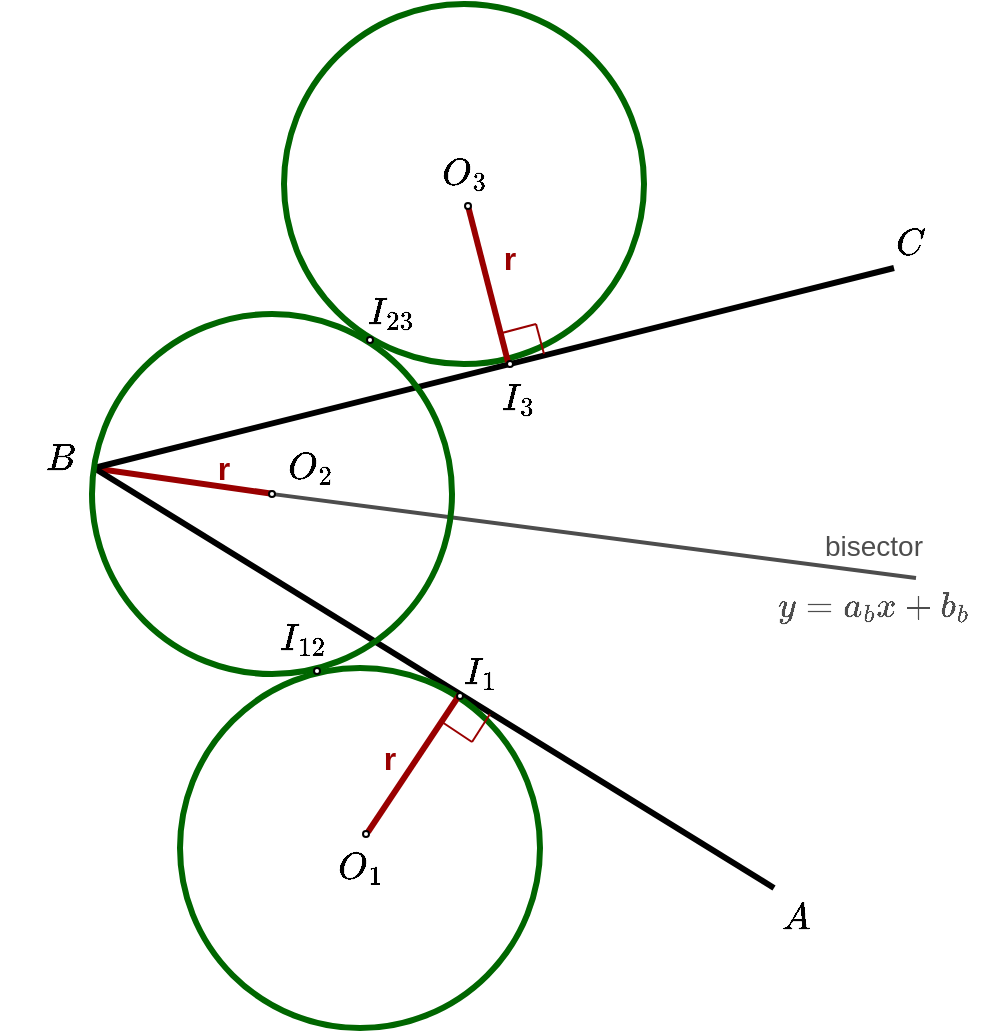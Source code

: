 <mxfile version="21.5.1" type="device">
  <diagram name="Page-1" id="8bPiSh8fG2Vt7bUStwU7">
    <mxGraphModel dx="1434" dy="822" grid="1" gridSize="10" guides="1" tooltips="1" connect="1" arrows="1" fold="1" page="1" pageScale="1" pageWidth="850" pageHeight="1100" math="1" shadow="0">
      <root>
        <mxCell id="0" />
        <mxCell id="1" parent="0" />
        <mxCell id="FTeJ3BNqMcMZCD3cep9n-8" value="" style="endArrow=none;html=1;rounded=0;strokeWidth=2;strokeColor=#4D4D4D;" parent="1" source="FTeJ3BNqMcMZCD3cep9n-7" edge="1">
          <mxGeometry width="50" height="50" relative="1" as="geometry">
            <mxPoint x="210" y="301" as="sourcePoint" />
            <mxPoint x="621" y="355" as="targetPoint" />
          </mxGeometry>
        </mxCell>
        <mxCell id="FTeJ3BNqMcMZCD3cep9n-9" value="" style="endArrow=none;html=1;rounded=0;strokeWidth=3;strokeColor=#990000;" parent="1" edge="1">
          <mxGeometry width="50" height="50" relative="1" as="geometry">
            <mxPoint x="209" y="300" as="sourcePoint" />
            <mxPoint x="300" y="313" as="targetPoint" />
          </mxGeometry>
        </mxCell>
        <mxCell id="FTeJ3BNqMcMZCD3cep9n-2" value="" style="endArrow=none;html=1;rounded=0;strokeWidth=3;" parent="1" edge="1">
          <mxGeometry width="50" height="50" relative="1" as="geometry">
            <mxPoint x="610" y="200" as="sourcePoint" />
            <mxPoint x="210" y="300" as="targetPoint" />
          </mxGeometry>
        </mxCell>
        <mxCell id="FTeJ3BNqMcMZCD3cep9n-1" value="" style="endArrow=none;html=1;rounded=0;strokeWidth=3;" parent="1" edge="1">
          <mxGeometry width="50" height="50" relative="1" as="geometry">
            <mxPoint x="550" y="510" as="sourcePoint" />
            <mxPoint x="210" y="300" as="targetPoint" />
          </mxGeometry>
        </mxCell>
        <mxCell id="FTeJ3BNqMcMZCD3cep9n-10" value="&lt;font&gt;&lt;b&gt;r&lt;/b&gt;&lt;/font&gt;" style="text;html=1;strokeColor=none;fillColor=none;align=center;verticalAlign=middle;whiteSpace=wrap;rounded=0;fontSize=16;fontColor=#990000;" parent="1" vertex="1">
          <mxGeometry x="245" y="284.5" width="60" height="30" as="geometry" />
        </mxCell>
        <mxCell id="FTeJ3BNqMcMZCD3cep9n-15" value="&lt;font size=&quot;1&quot; color=&quot;#4d4d4d&quot;&gt;&lt;span style=&quot;font-size: 14px;&quot;&gt;bisector&lt;/span&gt;&lt;/font&gt;" style="text;html=1;strokeColor=none;fillColor=none;align=center;verticalAlign=middle;whiteSpace=wrap;rounded=0;fontSize=16;" parent="1" vertex="1">
          <mxGeometry x="560" y="322.5" width="80" height="30" as="geometry" />
        </mxCell>
        <mxCell id="FTeJ3BNqMcMZCD3cep9n-20" value="&lt;b&gt;$$A$$&lt;/b&gt;" style="text;html=1;strokeColor=none;fillColor=none;align=center;verticalAlign=middle;whiteSpace=wrap;rounded=0;fontSize=16;" parent="1" vertex="1">
          <mxGeometry x="531" y="510" width="60" height="30" as="geometry" />
        </mxCell>
        <mxCell id="FTeJ3BNqMcMZCD3cep9n-21" value="&lt;b&gt;$$B$$&lt;/b&gt;" style="text;html=1;strokeColor=none;fillColor=none;align=center;verticalAlign=middle;whiteSpace=wrap;rounded=0;fontSize=16;" parent="1" vertex="1">
          <mxGeometry x="163" y="280" width="60" height="30" as="geometry" />
        </mxCell>
        <mxCell id="FTeJ3BNqMcMZCD3cep9n-22" value="&lt;b&gt;$$C$$&lt;/b&gt;" style="text;html=1;strokeColor=none;fillColor=none;align=center;verticalAlign=middle;whiteSpace=wrap;rounded=0;fontSize=16;" parent="1" vertex="1">
          <mxGeometry x="588" y="173" width="60" height="30" as="geometry" />
        </mxCell>
        <mxCell id="FTeJ3BNqMcMZCD3cep9n-24" value="&lt;br&gt;&lt;div&gt;&lt;b&gt;$$I_1$$&lt;/b&gt;&lt;/div&gt;&lt;div&gt;&lt;b&gt;&lt;br&gt;&lt;/b&gt;&lt;/div&gt;" style="text;html=1;strokeColor=none;fillColor=none;align=center;verticalAlign=middle;whiteSpace=wrap;rounded=0;fontSize=16;" parent="1" vertex="1">
          <mxGeometry x="373" y="386.5" width="60" height="30" as="geometry" />
        </mxCell>
        <mxCell id="FTeJ3BNqMcMZCD3cep9n-25" value="&lt;br&gt;&lt;div&gt;&lt;b&gt;$$I_3$$&lt;/b&gt;&lt;/div&gt;&lt;div&gt;&lt;b&gt;&lt;br&gt;&lt;/b&gt;&lt;/div&gt;" style="text;html=1;strokeColor=none;fillColor=none;align=center;verticalAlign=middle;whiteSpace=wrap;rounded=0;fontSize=16;" parent="1" vertex="1">
          <mxGeometry x="391.5" y="249.5" width="60" height="30" as="geometry" />
        </mxCell>
        <mxCell id="laDjZDlIMR3pNl8DKsQD-1" value="" style="ellipse;whiteSpace=wrap;html=1;aspect=fixed;fillColor=none;strokeWidth=3;strokeColor=#006600;" parent="1" vertex="1">
          <mxGeometry x="253" y="400" width="180" height="180" as="geometry" />
        </mxCell>
        <mxCell id="laDjZDlIMR3pNl8DKsQD-2" value="" style="ellipse;whiteSpace=wrap;html=1;aspect=fixed;fillColor=none;strokeWidth=3;strokeColor=#006600;" parent="1" vertex="1">
          <mxGeometry x="305" y="68" width="180" height="180" as="geometry" />
        </mxCell>
        <mxCell id="FTeJ3BNqMcMZCD3cep9n-7" value="" style="ellipse;whiteSpace=wrap;html=1;aspect=fixed;" parent="1" vertex="1">
          <mxGeometry x="297.5" y="311.5" width="3" height="3" as="geometry" />
        </mxCell>
        <mxCell id="FTeJ3BNqMcMZCD3cep9n-3" value="" style="ellipse;whiteSpace=wrap;html=1;aspect=fixed;fillColor=none;strokeWidth=3;strokeColor=#006600;" parent="1" vertex="1">
          <mxGeometry x="209" y="223" width="180" height="180" as="geometry" />
        </mxCell>
        <mxCell id="laDjZDlIMR3pNl8DKsQD-4" value="" style="endArrow=none;html=1;rounded=0;strokeWidth=3;strokeColor=#990000;" parent="1" edge="1">
          <mxGeometry width="50" height="50" relative="1" as="geometry">
            <mxPoint x="393" y="413" as="sourcePoint" />
            <mxPoint x="347" y="482" as="targetPoint" />
          </mxGeometry>
        </mxCell>
        <mxCell id="laDjZDlIMR3pNl8DKsQD-5" value="" style="ellipse;whiteSpace=wrap;html=1;aspect=fixed;" parent="1" vertex="1">
          <mxGeometry x="346.5" y="234.5" width="3" height="3" as="geometry" />
        </mxCell>
        <mxCell id="laDjZDlIMR3pNl8DKsQD-6" value="" style="endArrow=none;html=1;rounded=0;strokeWidth=3;strokeColor=#990000;" parent="1" edge="1">
          <mxGeometry width="50" height="50" relative="1" as="geometry">
            <mxPoint x="397" y="169" as="sourcePoint" />
            <mxPoint x="417" y="247" as="targetPoint" />
          </mxGeometry>
        </mxCell>
        <mxCell id="laDjZDlIMR3pNl8DKsQD-7" value="" style="ellipse;whiteSpace=wrap;html=1;aspect=fixed;" parent="1" vertex="1">
          <mxGeometry x="395.5" y="167.5" width="3" height="3" as="geometry" />
        </mxCell>
        <mxCell id="laDjZDlIMR3pNl8DKsQD-8" value="" style="endArrow=none;html=1;rounded=0;strokeWidth=1;strokeColor=#990000;" parent="1" edge="1">
          <mxGeometry width="50" height="50" relative="1" as="geometry">
            <mxPoint x="412" y="233" as="sourcePoint" />
            <mxPoint x="431" y="228" as="targetPoint" />
          </mxGeometry>
        </mxCell>
        <mxCell id="laDjZDlIMR3pNl8DKsQD-9" value="" style="endArrow=none;html=1;rounded=0;strokeWidth=1;strokeColor=#990000;" parent="1" edge="1">
          <mxGeometry width="50" height="50" relative="1" as="geometry">
            <mxPoint x="431" y="228" as="sourcePoint" />
            <mxPoint x="435" y="243" as="targetPoint" />
          </mxGeometry>
        </mxCell>
        <mxCell id="laDjZDlIMR3pNl8DKsQD-10" value="" style="ellipse;whiteSpace=wrap;html=1;aspect=fixed;" parent="1" vertex="1">
          <mxGeometry x="344.5" y="481.5" width="3" height="3" as="geometry" />
        </mxCell>
        <mxCell id="laDjZDlIMR3pNl8DKsQD-11" value="" style="endArrow=none;html=1;rounded=0;strokeWidth=1;strokeColor=#990000;" parent="1" edge="1">
          <mxGeometry width="50" height="50" relative="1" as="geometry">
            <mxPoint x="384" y="427" as="sourcePoint" />
            <mxPoint x="399" y="437" as="targetPoint" />
          </mxGeometry>
        </mxCell>
        <mxCell id="laDjZDlIMR3pNl8DKsQD-12" value="" style="endArrow=none;html=1;rounded=0;strokeWidth=1;strokeColor=#990000;" parent="1" edge="1">
          <mxGeometry width="50" height="50" relative="1" as="geometry">
            <mxPoint x="399" y="437" as="sourcePoint" />
            <mxPoint x="408" y="423" as="targetPoint" />
          </mxGeometry>
        </mxCell>
        <mxCell id="laDjZDlIMR3pNl8DKsQD-13" value="&lt;br&gt;&lt;div&gt;&lt;b&gt;$$O_1$$&lt;/b&gt;&lt;/div&gt;&lt;div&gt;&lt;b&gt;&lt;br&gt;&lt;/b&gt;&lt;/div&gt;" style="text;html=1;strokeColor=none;fillColor=none;align=center;verticalAlign=middle;whiteSpace=wrap;rounded=0;fontSize=16;" parent="1" vertex="1">
          <mxGeometry x="313" y="484.5" width="60" height="30" as="geometry" />
        </mxCell>
        <mxCell id="laDjZDlIMR3pNl8DKsQD-14" value="&lt;br&gt;&lt;div&gt;&lt;b&gt;$$O_2$$&lt;/b&gt;&lt;/div&gt;&lt;div&gt;&lt;b&gt;&lt;br&gt;&lt;/b&gt;&lt;/div&gt;" style="text;html=1;strokeColor=none;fillColor=none;align=center;verticalAlign=middle;whiteSpace=wrap;rounded=0;fontSize=16;" parent="1" vertex="1">
          <mxGeometry x="287.5" y="284.5" width="60" height="30" as="geometry" />
        </mxCell>
        <mxCell id="laDjZDlIMR3pNl8DKsQD-15" value="&lt;br&gt;&lt;div&gt;&lt;b&gt;$$O_3$$&lt;/b&gt;&lt;/div&gt;&lt;div&gt;&lt;b&gt;&lt;br&gt;&lt;/b&gt;&lt;/div&gt;" style="text;html=1;strokeColor=none;fillColor=none;align=center;verticalAlign=middle;whiteSpace=wrap;rounded=0;fontSize=16;" parent="1" vertex="1">
          <mxGeometry x="365" y="137.5" width="60" height="30" as="geometry" />
        </mxCell>
        <mxCell id="laDjZDlIMR3pNl8DKsQD-16" value="" style="ellipse;whiteSpace=wrap;html=1;aspect=fixed;" parent="1" vertex="1">
          <mxGeometry x="391.5" y="412.5" width="3" height="3" as="geometry" />
        </mxCell>
        <mxCell id="laDjZDlIMR3pNl8DKsQD-17" value="" style="ellipse;whiteSpace=wrap;html=1;aspect=fixed;" parent="1" vertex="1">
          <mxGeometry x="320" y="400" width="3" height="3" as="geometry" />
        </mxCell>
        <mxCell id="laDjZDlIMR3pNl8DKsQD-18" value="" style="ellipse;whiteSpace=wrap;html=1;aspect=fixed;" parent="1" vertex="1">
          <mxGeometry x="416.5" y="246.5" width="3" height="3" as="geometry" />
        </mxCell>
        <mxCell id="laDjZDlIMR3pNl8DKsQD-20" value="&lt;br&gt;&lt;div&gt;&lt;b&gt;$$I_{12}$$&lt;/b&gt;&lt;/div&gt;&lt;div&gt;&lt;b&gt;&lt;br&gt;&lt;/b&gt;&lt;/div&gt;" style="text;html=1;strokeColor=none;fillColor=none;align=center;verticalAlign=middle;whiteSpace=wrap;rounded=0;fontSize=16;" parent="1" vertex="1">
          <mxGeometry x="284.5" y="370" width="60" height="30" as="geometry" />
        </mxCell>
        <mxCell id="laDjZDlIMR3pNl8DKsQD-21" value="&lt;br&gt;&lt;div&gt;&lt;b&gt;$$I_{23}$$&lt;/b&gt;&lt;/div&gt;&lt;div&gt;&lt;b&gt;&lt;br&gt;&lt;/b&gt;&lt;/div&gt;" style="text;html=1;strokeColor=none;fillColor=none;align=center;verticalAlign=middle;whiteSpace=wrap;rounded=0;fontSize=16;" parent="1" vertex="1">
          <mxGeometry x="329" y="206.5" width="60" height="30" as="geometry" />
        </mxCell>
        <mxCell id="laDjZDlIMR3pNl8DKsQD-22" value="&lt;font&gt;&lt;b&gt;r&lt;/b&gt;&lt;/font&gt;" style="text;html=1;strokeColor=none;fillColor=none;align=center;verticalAlign=middle;whiteSpace=wrap;rounded=0;fontSize=16;fontColor=#990000;" parent="1" vertex="1">
          <mxGeometry x="388" y="180" width="60" height="30" as="geometry" />
        </mxCell>
        <mxCell id="laDjZDlIMR3pNl8DKsQD-23" value="&lt;font&gt;&lt;b&gt;r&lt;/b&gt;&lt;/font&gt;" style="text;html=1;strokeColor=none;fillColor=none;align=center;verticalAlign=middle;whiteSpace=wrap;rounded=0;fontSize=16;fontColor=#990000;" parent="1" vertex="1">
          <mxGeometry x="328" y="430" width="60" height="30" as="geometry" />
        </mxCell>
        <mxCell id="kOuxc8FJn8BIF6-koRiP-1" value="&lt;font style=&quot;font-size: 15px;&quot; color=&quot;#4d4d4d&quot;&gt;$$y=a_bx+b_b$$&lt;/font&gt;" style="text;html=1;strokeColor=none;fillColor=none;align=center;verticalAlign=middle;whiteSpace=wrap;rounded=0;fontSize=15;" vertex="1" parent="1">
          <mxGeometry x="560" y="354" width="80" height="30" as="geometry" />
        </mxCell>
      </root>
    </mxGraphModel>
  </diagram>
</mxfile>
